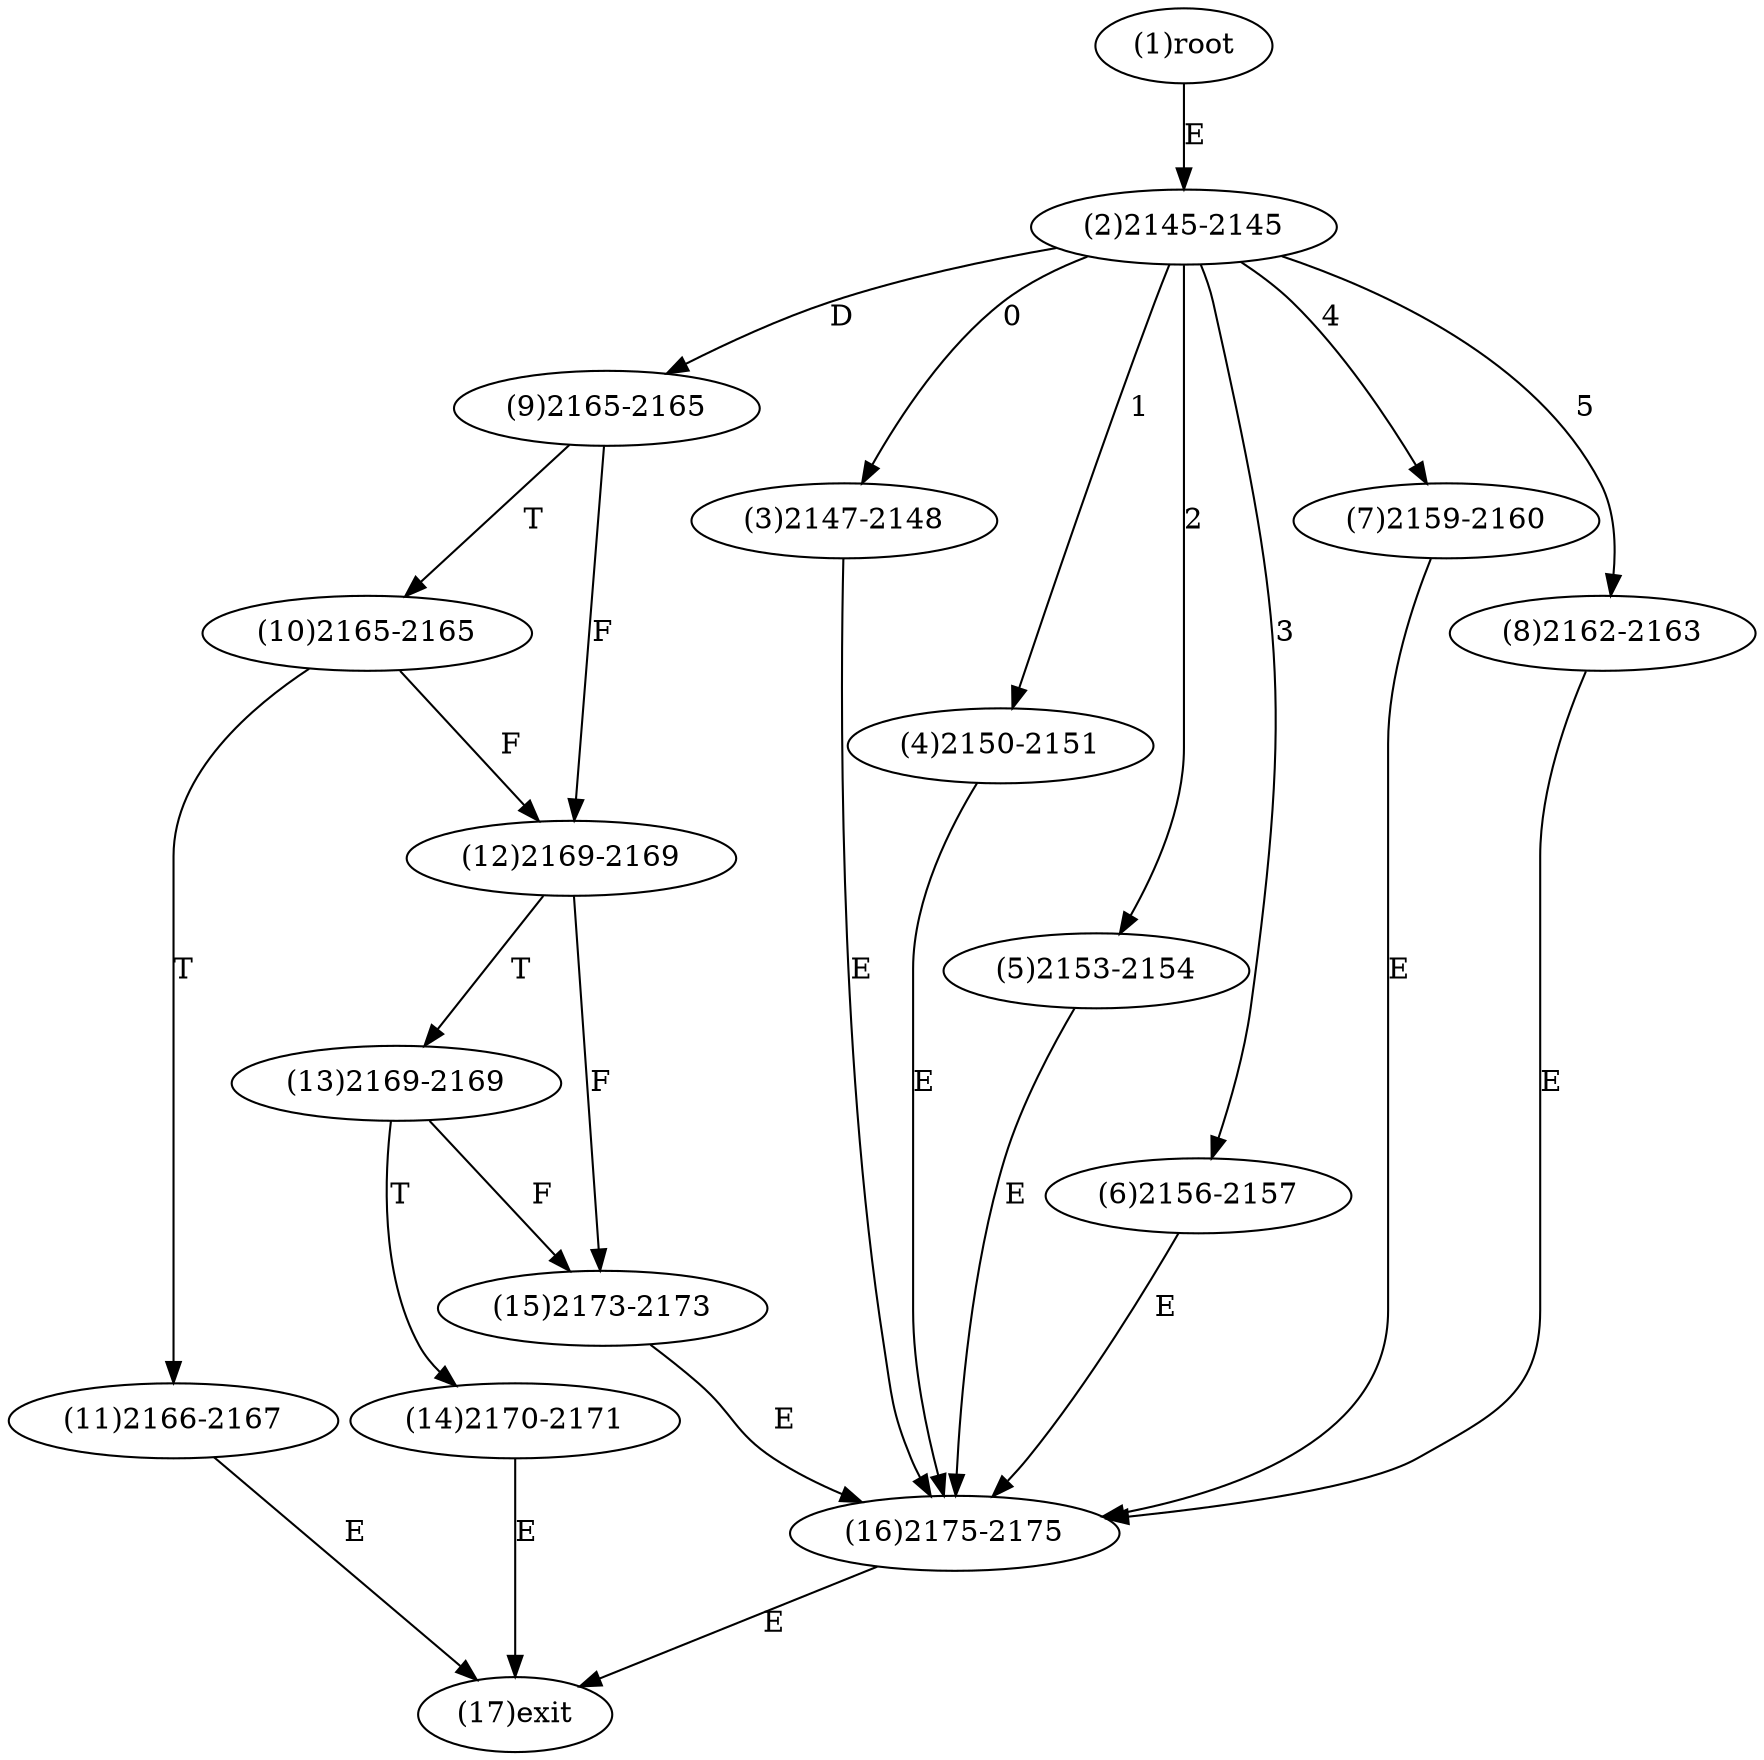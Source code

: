 digraph "" { 
1[ label="(1)root"];
2[ label="(2)2145-2145"];
3[ label="(3)2147-2148"];
4[ label="(4)2150-2151"];
5[ label="(5)2153-2154"];
6[ label="(6)2156-2157"];
7[ label="(7)2159-2160"];
8[ label="(8)2162-2163"];
9[ label="(9)2165-2165"];
10[ label="(10)2165-2165"];
11[ label="(11)2166-2167"];
12[ label="(12)2169-2169"];
13[ label="(13)2169-2169"];
14[ label="(14)2170-2171"];
15[ label="(15)2173-2173"];
17[ label="(17)exit"];
16[ label="(16)2175-2175"];
1->2[ label="E"];
2->3[ label="0"];
2->4[ label="1"];
2->5[ label="2"];
2->6[ label="3"];
2->7[ label="4"];
2->8[ label="5"];
2->9[ label="D"];
3->16[ label="E"];
4->16[ label="E"];
5->16[ label="E"];
6->16[ label="E"];
7->16[ label="E"];
8->16[ label="E"];
9->12[ label="F"];
9->10[ label="T"];
10->12[ label="F"];
10->11[ label="T"];
11->17[ label="E"];
12->15[ label="F"];
12->13[ label="T"];
13->15[ label="F"];
13->14[ label="T"];
14->17[ label="E"];
15->16[ label="E"];
16->17[ label="E"];
}